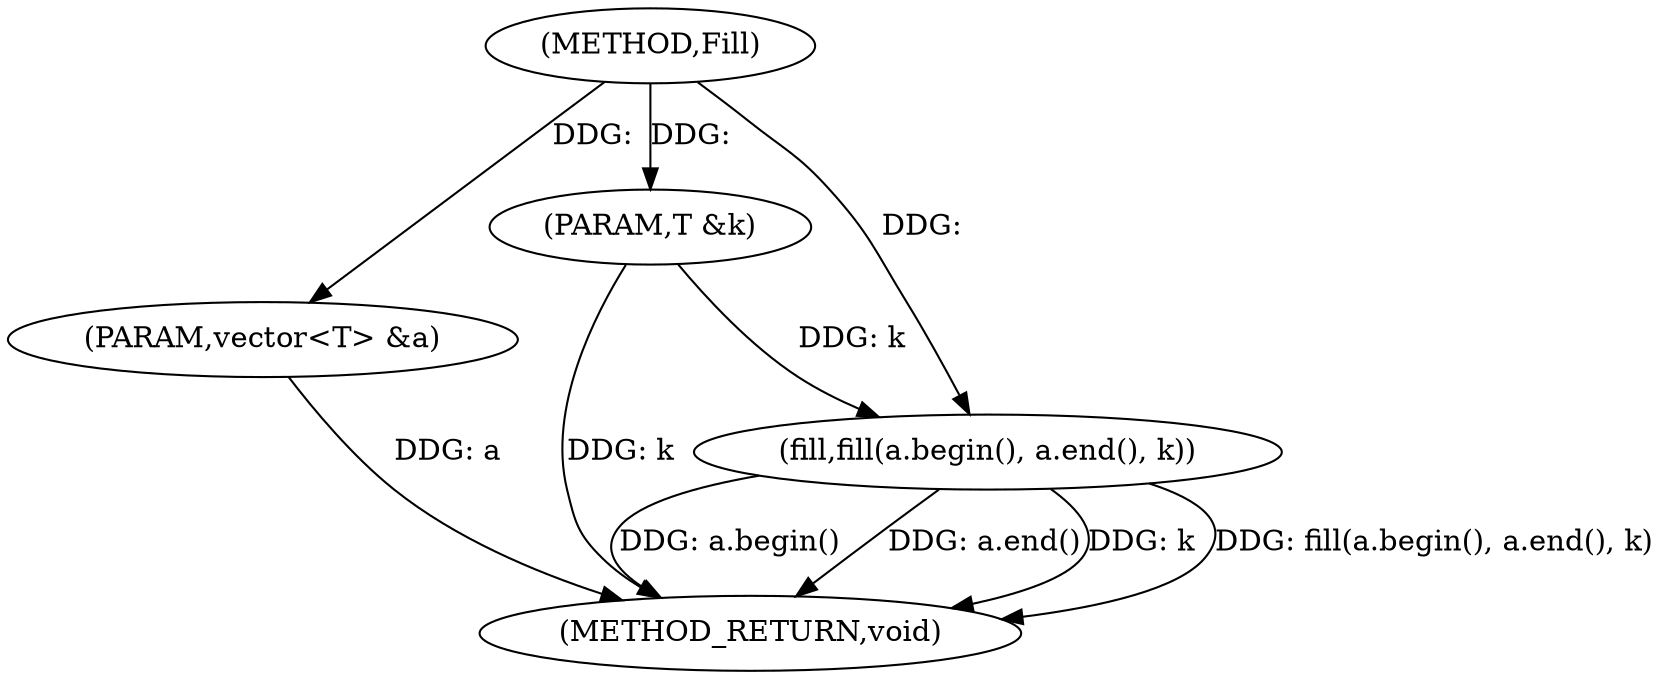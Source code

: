 digraph "Fill" {  
"1001240" [label = "(METHOD,Fill)" ]
"1001248" [label = "(METHOD_RETURN,void)" ]
"1001241" [label = "(PARAM,vector<T> &a)" ]
"1001242" [label = "(PARAM,T &k)" ]
"1001244" [label = "(fill,fill(a.begin(), a.end(), k))" ]
  "1001241" -> "1001248"  [ label = "DDG: a"] 
  "1001242" -> "1001248"  [ label = "DDG: k"] 
  "1001244" -> "1001248"  [ label = "DDG: a.begin()"] 
  "1001244" -> "1001248"  [ label = "DDG: a.end()"] 
  "1001244" -> "1001248"  [ label = "DDG: k"] 
  "1001244" -> "1001248"  [ label = "DDG: fill(a.begin(), a.end(), k)"] 
  "1001240" -> "1001241"  [ label = "DDG: "] 
  "1001240" -> "1001242"  [ label = "DDG: "] 
  "1001240" -> "1001244"  [ label = "DDG: "] 
  "1001242" -> "1001244"  [ label = "DDG: k"] 
}
